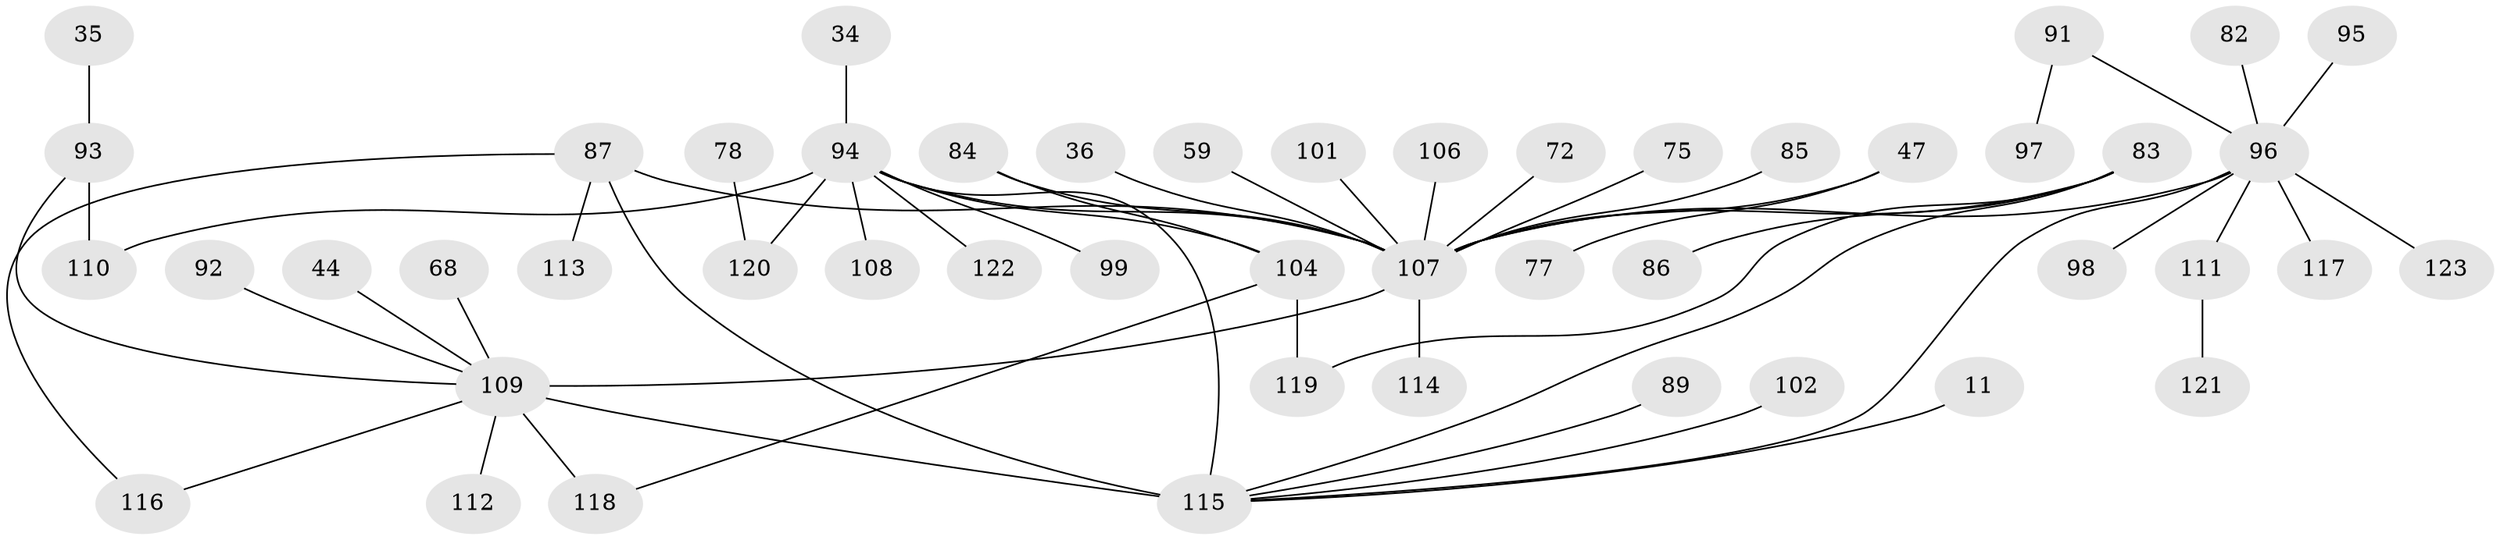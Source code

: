 // original degree distribution, {7: 0.016260162601626018, 6: 0.016260162601626018, 4: 0.08943089430894309, 5: 0.04878048780487805, 3: 0.21951219512195122, 2: 0.21138211382113822, 1: 0.3983739837398374}
// Generated by graph-tools (version 1.1) at 2025/45/03/04/25 21:45:33]
// undirected, 49 vertices, 57 edges
graph export_dot {
graph [start="1"]
  node [color=gray90,style=filled];
  11;
  34;
  35;
  36;
  44;
  47 [super="+38"];
  59 [super="+13"];
  68;
  72;
  75 [super="+10+31"];
  77 [super="+39"];
  78;
  82;
  83 [super="+40"];
  84;
  85;
  86;
  87 [super="+54"];
  89;
  91;
  92;
  93 [super="+24"];
  94 [super="+45+51+79+53+65"];
  95;
  96 [super="+46+49+90+64+67+69"];
  97;
  98;
  99;
  101;
  102 [super="+76"];
  104 [super="+14+52"];
  106;
  107 [super="+5+61+105+103"];
  108;
  109 [super="+23+57+19"];
  110;
  111;
  112;
  113;
  114;
  115 [super="+73+62+25"];
  116 [super="+66"];
  117;
  118 [super="+12+71"];
  119;
  120 [super="+55"];
  121;
  122;
  123;
  11 -- 115;
  34 -- 94;
  35 -- 93 [weight=2];
  36 -- 107;
  44 -- 109;
  47 -- 77;
  47 -- 107 [weight=2];
  59 -- 107;
  68 -- 109;
  72 -- 107;
  75 -- 107;
  78 -- 120;
  82 -- 96;
  83 -- 86;
  83 -- 119;
  83 -- 107;
  83 -- 115;
  84 -- 104;
  84 -- 107;
  85 -- 107;
  87 -- 113;
  87 -- 116;
  87 -- 115;
  87 -- 107;
  89 -- 115;
  91 -- 97;
  91 -- 96;
  92 -- 109;
  93 -- 110 [weight=2];
  93 -- 109;
  94 -- 108;
  94 -- 99;
  94 -- 104 [weight=3];
  94 -- 122;
  94 -- 107;
  94 -- 120;
  94 -- 110;
  94 -- 115 [weight=2];
  95 -- 96;
  96 -- 98;
  96 -- 115;
  96 -- 117;
  96 -- 123;
  96 -- 111;
  96 -- 107;
  101 -- 107;
  102 -- 115;
  104 -- 119;
  104 -- 118;
  106 -- 107;
  107 -- 109 [weight=3];
  107 -- 114;
  109 -- 112;
  109 -- 118;
  109 -- 116;
  109 -- 115 [weight=3];
  111 -- 121;
}
